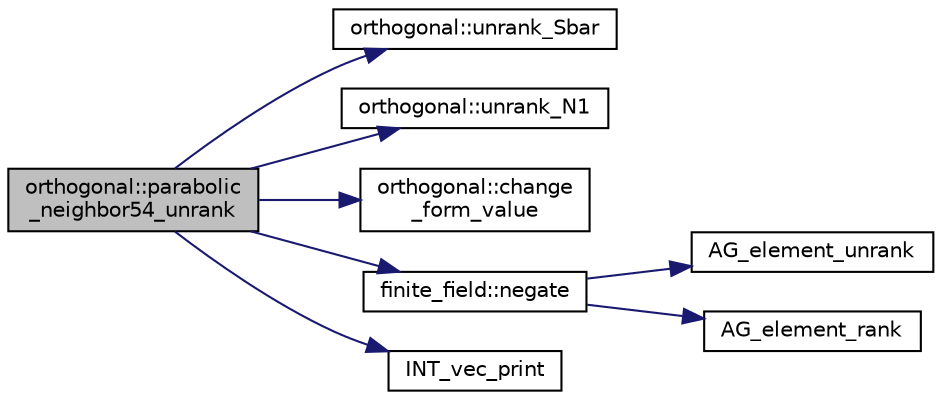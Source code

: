 digraph "orthogonal::parabolic_neighbor54_unrank"
{
  edge [fontname="Helvetica",fontsize="10",labelfontname="Helvetica",labelfontsize="10"];
  node [fontname="Helvetica",fontsize="10",shape=record];
  rankdir="LR";
  Node22941 [label="orthogonal::parabolic\l_neighbor54_unrank",height=0.2,width=0.4,color="black", fillcolor="grey75", style="filled", fontcolor="black"];
  Node22941 -> Node22942 [color="midnightblue",fontsize="10",style="solid",fontname="Helvetica"];
  Node22942 [label="orthogonal::unrank_Sbar",height=0.2,width=0.4,color="black", fillcolor="white", style="filled",URL="$d7/daa/classorthogonal.html#af5dc4e991f79be6bfdce4325648e037a"];
  Node22941 -> Node22943 [color="midnightblue",fontsize="10",style="solid",fontname="Helvetica"];
  Node22943 [label="orthogonal::unrank_N1",height=0.2,width=0.4,color="black", fillcolor="white", style="filled",URL="$d7/daa/classorthogonal.html#ac39ac9cea140f569c2b78ad01310b4b6"];
  Node22941 -> Node22944 [color="midnightblue",fontsize="10",style="solid",fontname="Helvetica"];
  Node22944 [label="orthogonal::change\l_form_value",height=0.2,width=0.4,color="black", fillcolor="white", style="filled",URL="$d7/daa/classorthogonal.html#a981c26d4b73e152cd884f0b969a581bf"];
  Node22941 -> Node22945 [color="midnightblue",fontsize="10",style="solid",fontname="Helvetica"];
  Node22945 [label="finite_field::negate",height=0.2,width=0.4,color="black", fillcolor="white", style="filled",URL="$df/d5a/classfinite__field.html#aa9d798298f25d4a9262b5bc5f1733e31"];
  Node22945 -> Node22946 [color="midnightblue",fontsize="10",style="solid",fontname="Helvetica"];
  Node22946 [label="AG_element_unrank",height=0.2,width=0.4,color="black", fillcolor="white", style="filled",URL="$d4/d67/geometry_8h.html#a4a33b86c87b2879b97cfa1327abe2885"];
  Node22945 -> Node22947 [color="midnightblue",fontsize="10",style="solid",fontname="Helvetica"];
  Node22947 [label="AG_element_rank",height=0.2,width=0.4,color="black", fillcolor="white", style="filled",URL="$d4/d67/geometry_8h.html#ab2ac908d07dd8038fd996e26bdc75c17"];
  Node22941 -> Node22948 [color="midnightblue",fontsize="10",style="solid",fontname="Helvetica"];
  Node22948 [label="INT_vec_print",height=0.2,width=0.4,color="black", fillcolor="white", style="filled",URL="$df/dbf/sajeeb_8_c.html#a79a5901af0b47dd0d694109543c027fe"];
}

